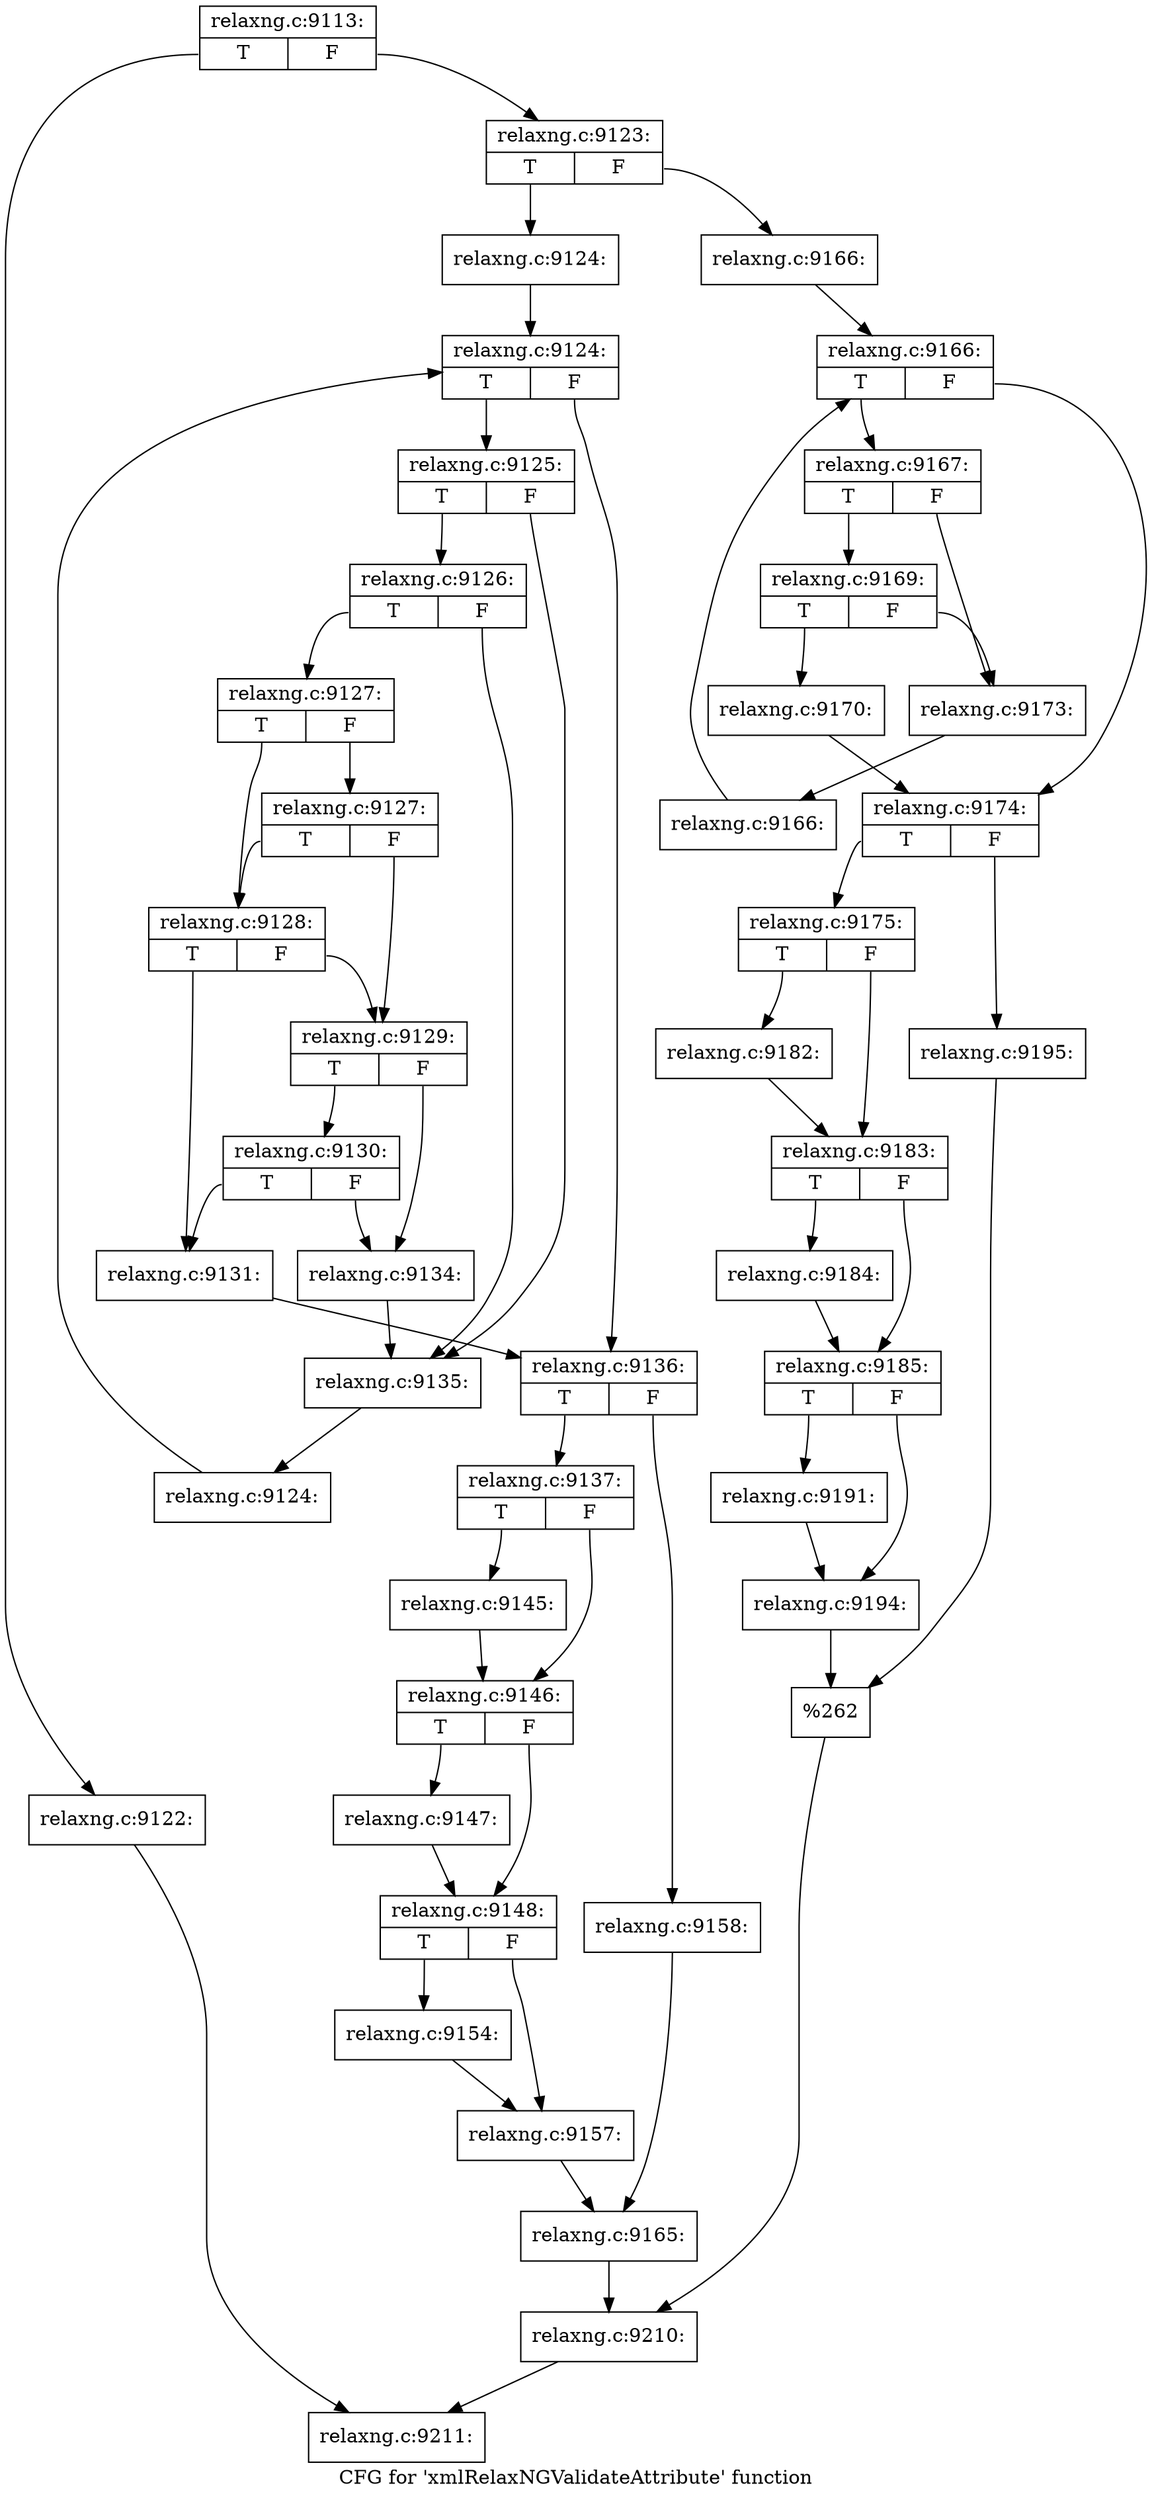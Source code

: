 digraph "CFG for 'xmlRelaxNGValidateAttribute' function" {
	label="CFG for 'xmlRelaxNGValidateAttribute' function";

	Node0x555e9c68a450 [shape=record,label="{relaxng.c:9113:|{<s0>T|<s1>F}}"];
	Node0x555e9c68a450:s0 -> Node0x555e9c691a50;
	Node0x555e9c68a450:s1 -> Node0x555e9c691aa0;
	Node0x555e9c691a50 [shape=record,label="{relaxng.c:9122:}"];
	Node0x555e9c691a50 -> Node0x555e9c68a4a0;
	Node0x555e9c691aa0 [shape=record,label="{relaxng.c:9123:|{<s0>T|<s1>F}}"];
	Node0x555e9c691aa0:s0 -> Node0x555e9c692080;
	Node0x555e9c691aa0:s1 -> Node0x555e9c692120;
	Node0x555e9c692080 [shape=record,label="{relaxng.c:9124:}"];
	Node0x555e9c692080 -> Node0x555e9c6926a0;
	Node0x555e9c6926a0 [shape=record,label="{relaxng.c:9124:|{<s0>T|<s1>F}}"];
	Node0x555e9c6926a0:s0 -> Node0x555e9c692920;
	Node0x555e9c6926a0:s1 -> Node0x555e9c692500;
	Node0x555e9c692920 [shape=record,label="{relaxng.c:9125:|{<s0>T|<s1>F}}"];
	Node0x555e9c692920:s0 -> Node0x555e9c693490;
	Node0x555e9c692920:s1 -> Node0x555e9c693440;
	Node0x555e9c693490 [shape=record,label="{relaxng.c:9126:|{<s0>T|<s1>F}}"];
	Node0x555e9c693490:s0 -> Node0x555e9c6933f0;
	Node0x555e9c693490:s1 -> Node0x555e9c693440;
	Node0x555e9c6933f0 [shape=record,label="{relaxng.c:9127:|{<s0>T|<s1>F}}"];
	Node0x555e9c6933f0:s0 -> Node0x555e9c693ea0;
	Node0x555e9c6933f0:s1 -> Node0x555e9c693f20;
	Node0x555e9c693f20 [shape=record,label="{relaxng.c:9127:|{<s0>T|<s1>F}}"];
	Node0x555e9c693f20:s0 -> Node0x555e9c693ea0;
	Node0x555e9c693f20:s1 -> Node0x555e9c693e20;
	Node0x555e9c693ea0 [shape=record,label="{relaxng.c:9128:|{<s0>T|<s1>F}}"];
	Node0x555e9c693ea0:s0 -> Node0x555e9c693d80;
	Node0x555e9c693ea0:s1 -> Node0x555e9c693e20;
	Node0x555e9c693e20 [shape=record,label="{relaxng.c:9129:|{<s0>T|<s1>F}}"];
	Node0x555e9c693e20:s0 -> Node0x555e9c694b50;
	Node0x555e9c693e20:s1 -> Node0x555e9c693dd0;
	Node0x555e9c694b50 [shape=record,label="{relaxng.c:9130:|{<s0>T|<s1>F}}"];
	Node0x555e9c694b50:s0 -> Node0x555e9c693d80;
	Node0x555e9c694b50:s1 -> Node0x555e9c693dd0;
	Node0x555e9c693d80 [shape=record,label="{relaxng.c:9131:}"];
	Node0x555e9c693d80 -> Node0x555e9c692500;
	Node0x555e9c693dd0 [shape=record,label="{relaxng.c:9134:}"];
	Node0x555e9c693dd0 -> Node0x555e9c693440;
	Node0x555e9c693440 [shape=record,label="{relaxng.c:9135:}"];
	Node0x555e9c693440 -> Node0x555e9c692890;
	Node0x555e9c692890 [shape=record,label="{relaxng.c:9124:}"];
	Node0x555e9c692890 -> Node0x555e9c6926a0;
	Node0x555e9c692500 [shape=record,label="{relaxng.c:9136:|{<s0>T|<s1>F}}"];
	Node0x555e9c692500:s0 -> Node0x555e9c695cf0;
	Node0x555e9c692500:s1 -> Node0x555e9c695d90;
	Node0x555e9c695cf0 [shape=record,label="{relaxng.c:9137:|{<s0>T|<s1>F}}"];
	Node0x555e9c695cf0:s0 -> Node0x555e9c698520;
	Node0x555e9c695cf0:s1 -> Node0x555e9c698570;
	Node0x555e9c698520 [shape=record,label="{relaxng.c:9145:}"];
	Node0x555e9c698520 -> Node0x555e9c698570;
	Node0x555e9c698570 [shape=record,label="{relaxng.c:9146:|{<s0>T|<s1>F}}"];
	Node0x555e9c698570:s0 -> Node0x555e9c698e90;
	Node0x555e9c698570:s1 -> Node0x555e9c698ee0;
	Node0x555e9c698e90 [shape=record,label="{relaxng.c:9147:}"];
	Node0x555e9c698e90 -> Node0x555e9c698ee0;
	Node0x555e9c698ee0 [shape=record,label="{relaxng.c:9148:|{<s0>T|<s1>F}}"];
	Node0x555e9c698ee0:s0 -> Node0x555e9c699bb0;
	Node0x555e9c698ee0:s1 -> Node0x555e9c699c00;
	Node0x555e9c699bb0 [shape=record,label="{relaxng.c:9154:}"];
	Node0x555e9c699bb0 -> Node0x555e9c699c00;
	Node0x555e9c699c00 [shape=record,label="{relaxng.c:9157:}"];
	Node0x555e9c699c00 -> Node0x555e9c695d40;
	Node0x555e9c695d90 [shape=record,label="{relaxng.c:9158:}"];
	Node0x555e9c695d90 -> Node0x555e9c695d40;
	Node0x555e9c695d40 [shape=record,label="{relaxng.c:9165:}"];
	Node0x555e9c695d40 -> Node0x555e9c6920d0;
	Node0x555e9c692120 [shape=record,label="{relaxng.c:9166:}"];
	Node0x555e9c692120 -> Node0x555e9c69af80;
	Node0x555e9c69af80 [shape=record,label="{relaxng.c:9166:|{<s0>T|<s1>F}}"];
	Node0x555e9c69af80:s0 -> Node0x555e9c69b260;
	Node0x555e9c69af80:s1 -> Node0x555e9c69ade0;
	Node0x555e9c69b260 [shape=record,label="{relaxng.c:9167:|{<s0>T|<s1>F}}"];
	Node0x555e9c69b260:s0 -> Node0x555e9c69bdd0;
	Node0x555e9c69b260:s1 -> Node0x555e9c69bd80;
	Node0x555e9c69bdd0 [shape=record,label="{relaxng.c:9169:|{<s0>T|<s1>F}}"];
	Node0x555e9c69bdd0:s0 -> Node0x555e9c69bd30;
	Node0x555e9c69bdd0:s1 -> Node0x555e9c69bd80;
	Node0x555e9c69bd30 [shape=record,label="{relaxng.c:9170:}"];
	Node0x555e9c69bd30 -> Node0x555e9c69ade0;
	Node0x555e9c69bd80 [shape=record,label="{relaxng.c:9173:}"];
	Node0x555e9c69bd80 -> Node0x555e9c69b1d0;
	Node0x555e9c69b1d0 [shape=record,label="{relaxng.c:9166:}"];
	Node0x555e9c69b1d0 -> Node0x555e9c69af80;
	Node0x555e9c69ade0 [shape=record,label="{relaxng.c:9174:|{<s0>T|<s1>F}}"];
	Node0x555e9c69ade0:s0 -> Node0x555e9c69cd40;
	Node0x555e9c69ade0:s1 -> Node0x555e9c69cde0;
	Node0x555e9c69cd40 [shape=record,label="{relaxng.c:9175:|{<s0>T|<s1>F}}"];
	Node0x555e9c69cd40:s0 -> Node0x555e9c69e9f0;
	Node0x555e9c69cd40:s1 -> Node0x555e9c69ea40;
	Node0x555e9c69e9f0 [shape=record,label="{relaxng.c:9182:}"];
	Node0x555e9c69e9f0 -> Node0x555e9c69ea40;
	Node0x555e9c69ea40 [shape=record,label="{relaxng.c:9183:|{<s0>T|<s1>F}}"];
	Node0x555e9c69ea40:s0 -> Node0x555e9c69f3f0;
	Node0x555e9c69ea40:s1 -> Node0x555e9c69f440;
	Node0x555e9c69f3f0 [shape=record,label="{relaxng.c:9184:}"];
	Node0x555e9c69f3f0 -> Node0x555e9c69f440;
	Node0x555e9c69f440 [shape=record,label="{relaxng.c:9185:|{<s0>T|<s1>F}}"];
	Node0x555e9c69f440:s0 -> Node0x555e9c6a0110;
	Node0x555e9c69f440:s1 -> Node0x555e9c6a0160;
	Node0x555e9c6a0110 [shape=record,label="{relaxng.c:9191:}"];
	Node0x555e9c6a0110 -> Node0x555e9c6a0160;
	Node0x555e9c6a0160 [shape=record,label="{relaxng.c:9194:}"];
	Node0x555e9c6a0160 -> Node0x555e9c69cd90;
	Node0x555e9c69cde0 [shape=record,label="{relaxng.c:9195:}"];
	Node0x555e9c69cde0 -> Node0x555e9c69cd90;
	Node0x555e9c69cd90 [shape=record,label="{%262}"];
	Node0x555e9c69cd90 -> Node0x555e9c6920d0;
	Node0x555e9c6920d0 [shape=record,label="{relaxng.c:9210:}"];
	Node0x555e9c6920d0 -> Node0x555e9c68a4a0;
	Node0x555e9c68a4a0 [shape=record,label="{relaxng.c:9211:}"];
}
